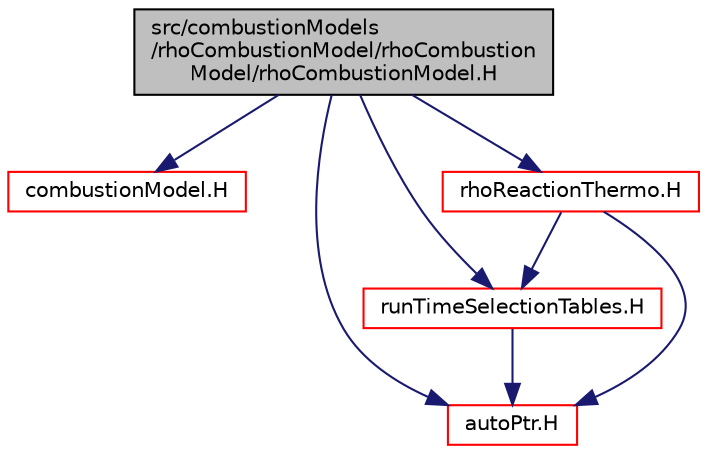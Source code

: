 digraph "src/combustionModels/rhoCombustionModel/rhoCombustionModel/rhoCombustionModel.H"
{
  bgcolor="transparent";
  edge [fontname="Helvetica",fontsize="10",labelfontname="Helvetica",labelfontsize="10"];
  node [fontname="Helvetica",fontsize="10",shape=record];
  Node0 [label="src/combustionModels\l/rhoCombustionModel/rhoCombustion\lModel/rhoCombustionModel.H",height=0.2,width=0.4,color="black", fillcolor="grey75", style="filled", fontcolor="black"];
  Node0 -> Node1 [color="midnightblue",fontsize="10",style="solid",fontname="Helvetica"];
  Node1 [label="combustionModel.H",height=0.2,width=0.4,color="red",URL="$a00005.html"];
  Node0 -> Node55 [color="midnightblue",fontsize="10",style="solid",fontname="Helvetica"];
  Node55 [label="autoPtr.H",height=0.2,width=0.4,color="red",URL="$a11828.html"];
  Node0 -> Node70 [color="midnightblue",fontsize="10",style="solid",fontname="Helvetica"];
  Node70 [label="runTimeSelectionTables.H",height=0.2,width=0.4,color="red",URL="$a09992.html",tooltip="Macros to ease declaration of run-time selection tables. "];
  Node70 -> Node55 [color="midnightblue",fontsize="10",style="solid",fontname="Helvetica"];
  Node0 -> Node343 [color="midnightblue",fontsize="10",style="solid",fontname="Helvetica"];
  Node343 [label="rhoReactionThermo.H",height=0.2,width=0.4,color="red",URL="$a16703.html"];
  Node343 -> Node55 [color="midnightblue",fontsize="10",style="solid",fontname="Helvetica"];
  Node343 -> Node70 [color="midnightblue",fontsize="10",style="solid",fontname="Helvetica"];
}
